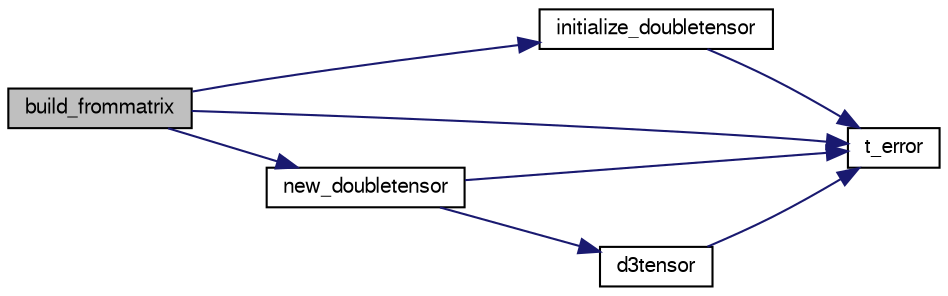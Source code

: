 digraph "build_frommatrix"
{
  bgcolor="transparent";
  edge [fontname="FreeSans",fontsize="10",labelfontname="FreeSans",labelfontsize="10"];
  node [fontname="FreeSans",fontsize="10",shape=record];
  rankdir="LR";
  Node1 [label="build_frommatrix",height=0.2,width=0.4,color="black", fillcolor="grey75", style="filled" fontcolor="black"];
  Node1 -> Node2 [color="midnightblue",fontsize="10",style="solid",fontname="FreeSans"];
  Node2 [label="initialize_doubletensor",height=0.2,width=0.4,color="black",URL="$tensor3_d_8h.html#a3f22b1fe21336d0e6aebc0df13c6d19f"];
  Node2 -> Node3 [color="midnightblue",fontsize="10",style="solid",fontname="FreeSans"];
  Node3 [label="t_error",height=0.2,width=0.4,color="black",URL="$error_8c.html#af79ef7c6656ef0f3d2786e2b09c1755f"];
  Node1 -> Node4 [color="midnightblue",fontsize="10",style="solid",fontname="FreeSans"];
  Node4 [label="new_doubletensor",height=0.2,width=0.4,color="black",URL="$t__alloc_8h.html#a8d5ba9aeeb20f83c58c9d6edbba37ec2"];
  Node4 -> Node3 [color="midnightblue",fontsize="10",style="solid",fontname="FreeSans"];
  Node4 -> Node5 [color="midnightblue",fontsize="10",style="solid",fontname="FreeSans"];
  Node5 [label="d3tensor",height=0.2,width=0.4,color="black",URL="$t__alloc_8h.html#ad88b8251cbbc0f65cdfc0aaba4a500b2"];
  Node5 -> Node3 [color="midnightblue",fontsize="10",style="solid",fontname="FreeSans"];
  Node1 -> Node3 [color="midnightblue",fontsize="10",style="solid",fontname="FreeSans"];
}
